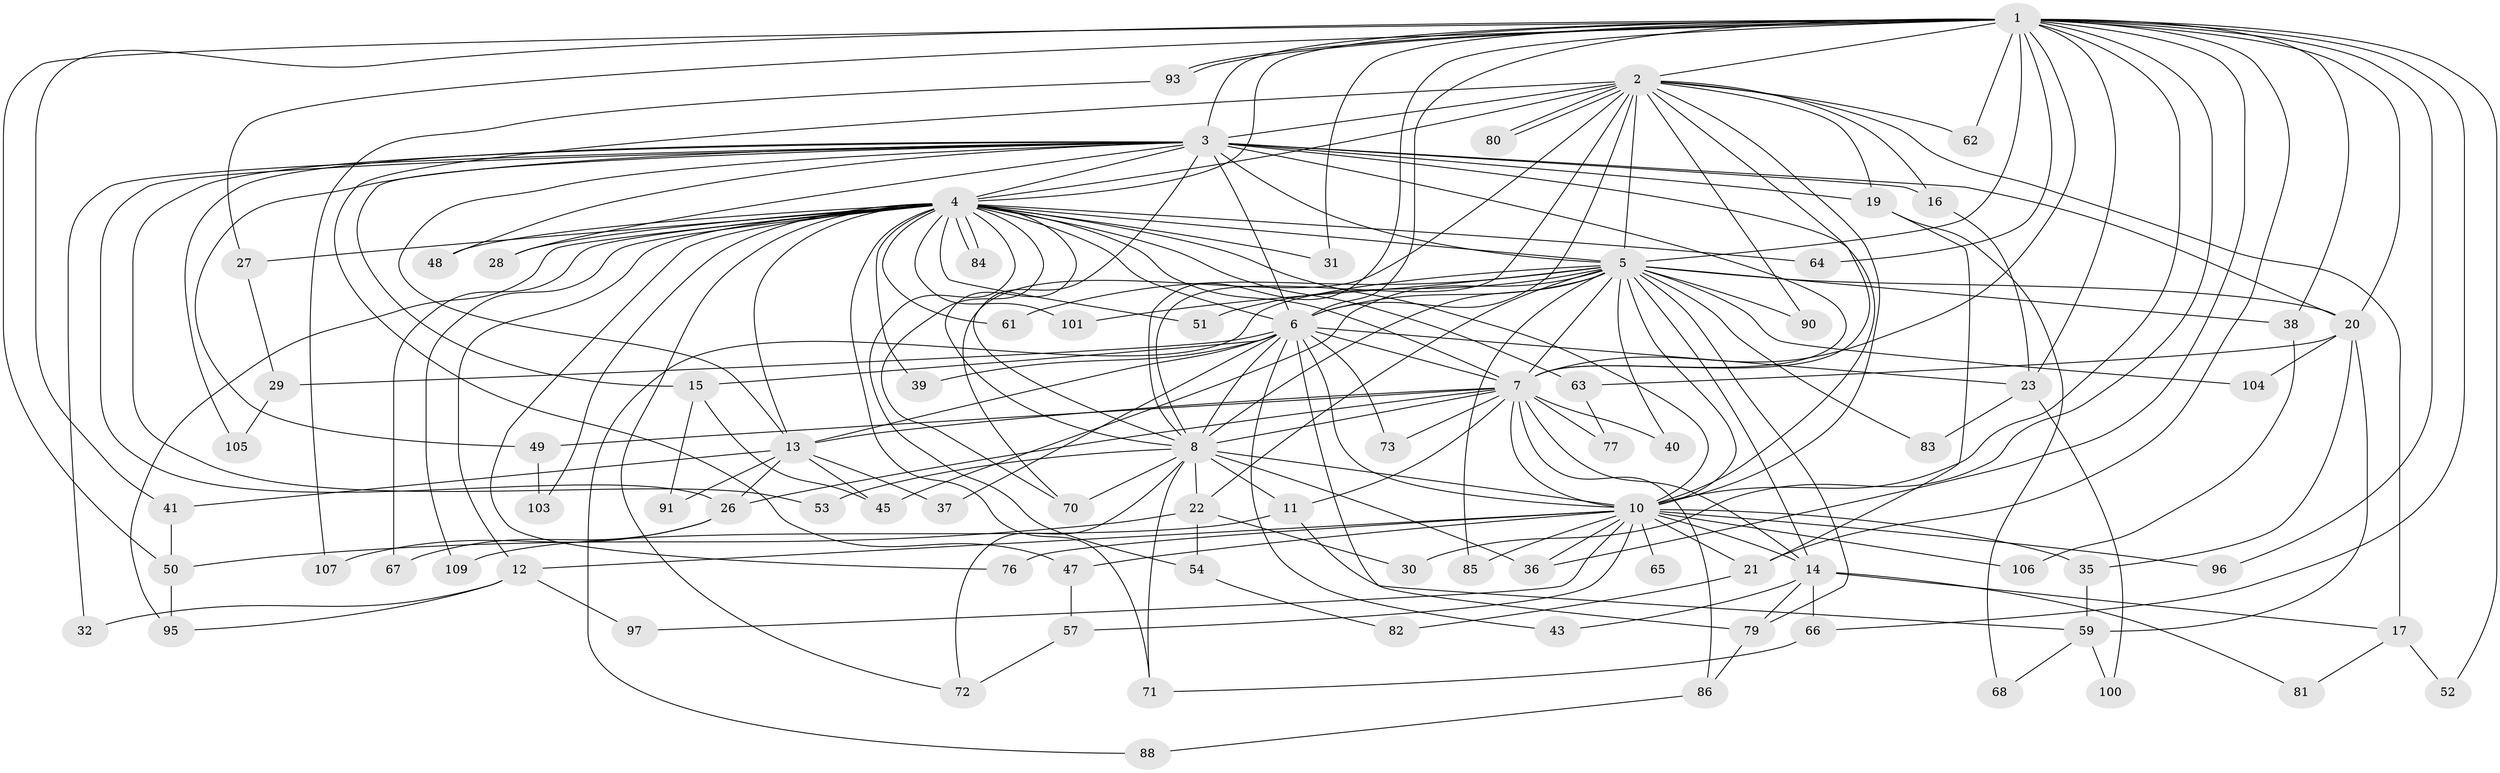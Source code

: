 // original degree distribution, {27: 0.009174311926605505, 21: 0.01834862385321101, 23: 0.009174311926605505, 33: 0.009174311926605505, 22: 0.009174311926605505, 18: 0.01834862385321101, 16: 0.009174311926605505, 13: 0.009174311926605505, 4: 0.09174311926605505, 5: 0.03669724770642202, 9: 0.01834862385321101, 2: 0.5137614678899083, 6: 0.009174311926605505, 3: 0.23853211009174313}
// Generated by graph-tools (version 1.1) at 2025/11/02/27/25 16:11:04]
// undirected, 84 vertices, 201 edges
graph export_dot {
graph [start="1"]
  node [color=gray90,style=filled];
  1 [super="+87"];
  2 [super="+55"];
  3 [super="+18"];
  4 [super="+24"];
  5 [super="+9"];
  6 [super="+94"];
  7 [super="+25"];
  8 [super="+60"];
  10 [super="+42"];
  11;
  12;
  13;
  14 [super="+75"];
  15;
  16 [super="+56"];
  17 [super="+69"];
  19;
  20 [super="+46"];
  21 [super="+34"];
  22;
  23 [super="+58"];
  26 [super="+44"];
  27 [super="+33"];
  28;
  29;
  30;
  31;
  32;
  35;
  36;
  37;
  38;
  39;
  40;
  41;
  43;
  45 [super="+92"];
  47;
  48;
  49;
  50 [super="+89"];
  51;
  52;
  53;
  54;
  57;
  59 [super="+98"];
  61;
  62;
  63;
  64;
  65;
  66;
  67;
  68;
  70 [super="+74"];
  71 [super="+78"];
  72 [super="+102"];
  73;
  76;
  77;
  79 [super="+108"];
  80;
  81;
  82;
  83;
  84;
  85;
  86;
  88;
  90;
  91;
  93;
  95 [super="+99"];
  96;
  97;
  100;
  101;
  103;
  104;
  105;
  106;
  107;
  109;
  1 -- 2;
  1 -- 3;
  1 -- 4;
  1 -- 5 [weight=3];
  1 -- 6;
  1 -- 7;
  1 -- 8;
  1 -- 10;
  1 -- 20;
  1 -- 21;
  1 -- 23;
  1 -- 27;
  1 -- 30;
  1 -- 31;
  1 -- 36;
  1 -- 38;
  1 -- 41;
  1 -- 52;
  1 -- 62;
  1 -- 64;
  1 -- 66;
  1 -- 93;
  1 -- 93;
  1 -- 96;
  1 -- 50;
  2 -- 3;
  2 -- 4;
  2 -- 5 [weight=3];
  2 -- 6;
  2 -- 7;
  2 -- 8;
  2 -- 10 [weight=2];
  2 -- 16;
  2 -- 17 [weight=2];
  2 -- 19;
  2 -- 47;
  2 -- 62;
  2 -- 70;
  2 -- 80;
  2 -- 80;
  2 -- 90;
  3 -- 4 [weight=2];
  3 -- 5 [weight=2];
  3 -- 6;
  3 -- 7;
  3 -- 8;
  3 -- 10;
  3 -- 13;
  3 -- 15;
  3 -- 16 [weight=2];
  3 -- 19;
  3 -- 20;
  3 -- 26;
  3 -- 28;
  3 -- 32;
  3 -- 48;
  3 -- 49;
  3 -- 53;
  3 -- 105;
  4 -- 5 [weight=2];
  4 -- 6;
  4 -- 7;
  4 -- 8;
  4 -- 10;
  4 -- 12;
  4 -- 27 [weight=2];
  4 -- 28;
  4 -- 31;
  4 -- 39;
  4 -- 51;
  4 -- 54;
  4 -- 61;
  4 -- 63;
  4 -- 64;
  4 -- 67;
  4 -- 70;
  4 -- 72;
  4 -- 76;
  4 -- 84;
  4 -- 84;
  4 -- 101;
  4 -- 103;
  4 -- 109;
  4 -- 48;
  4 -- 13;
  4 -- 71;
  4 -- 95;
  5 -- 6 [weight=2];
  5 -- 7 [weight=2];
  5 -- 8 [weight=2];
  5 -- 10 [weight=2];
  5 -- 22;
  5 -- 38;
  5 -- 40;
  5 -- 45;
  5 -- 51;
  5 -- 61;
  5 -- 79;
  5 -- 83;
  5 -- 88;
  5 -- 101;
  5 -- 104;
  5 -- 85;
  5 -- 90;
  5 -- 14;
  5 -- 20;
  6 -- 7;
  6 -- 8;
  6 -- 10;
  6 -- 15;
  6 -- 23;
  6 -- 29;
  6 -- 37;
  6 -- 39;
  6 -- 43;
  6 -- 73;
  6 -- 79;
  6 -- 13;
  7 -- 8;
  7 -- 10;
  7 -- 11;
  7 -- 13;
  7 -- 14 [weight=2];
  7 -- 26;
  7 -- 40;
  7 -- 49;
  7 -- 73;
  7 -- 77;
  7 -- 86;
  8 -- 10;
  8 -- 11;
  8 -- 22;
  8 -- 53;
  8 -- 71;
  8 -- 72;
  8 -- 36;
  8 -- 70;
  10 -- 12;
  10 -- 14;
  10 -- 21;
  10 -- 35;
  10 -- 36;
  10 -- 47;
  10 -- 57;
  10 -- 76;
  10 -- 96;
  10 -- 97;
  10 -- 106;
  10 -- 65;
  10 -- 85;
  11 -- 59;
  11 -- 109;
  12 -- 32;
  12 -- 95;
  12 -- 97;
  13 -- 37;
  13 -- 41;
  13 -- 91;
  13 -- 26;
  13 -- 45;
  14 -- 17;
  14 -- 43;
  14 -- 66;
  14 -- 79;
  14 -- 81;
  15 -- 45;
  15 -- 91;
  16 -- 23;
  17 -- 52;
  17 -- 81;
  19 -- 68;
  19 -- 21;
  20 -- 35;
  20 -- 63;
  20 -- 104;
  20 -- 59;
  21 -- 82;
  22 -- 30;
  22 -- 50;
  22 -- 54;
  23 -- 100;
  23 -- 83;
  26 -- 67;
  26 -- 107;
  27 -- 29;
  29 -- 105;
  35 -- 59;
  38 -- 106;
  41 -- 50;
  47 -- 57;
  49 -- 103;
  50 -- 95;
  54 -- 82;
  57 -- 72;
  59 -- 68;
  59 -- 100;
  63 -- 77;
  66 -- 71;
  79 -- 86;
  86 -- 88;
  93 -- 107;
}
